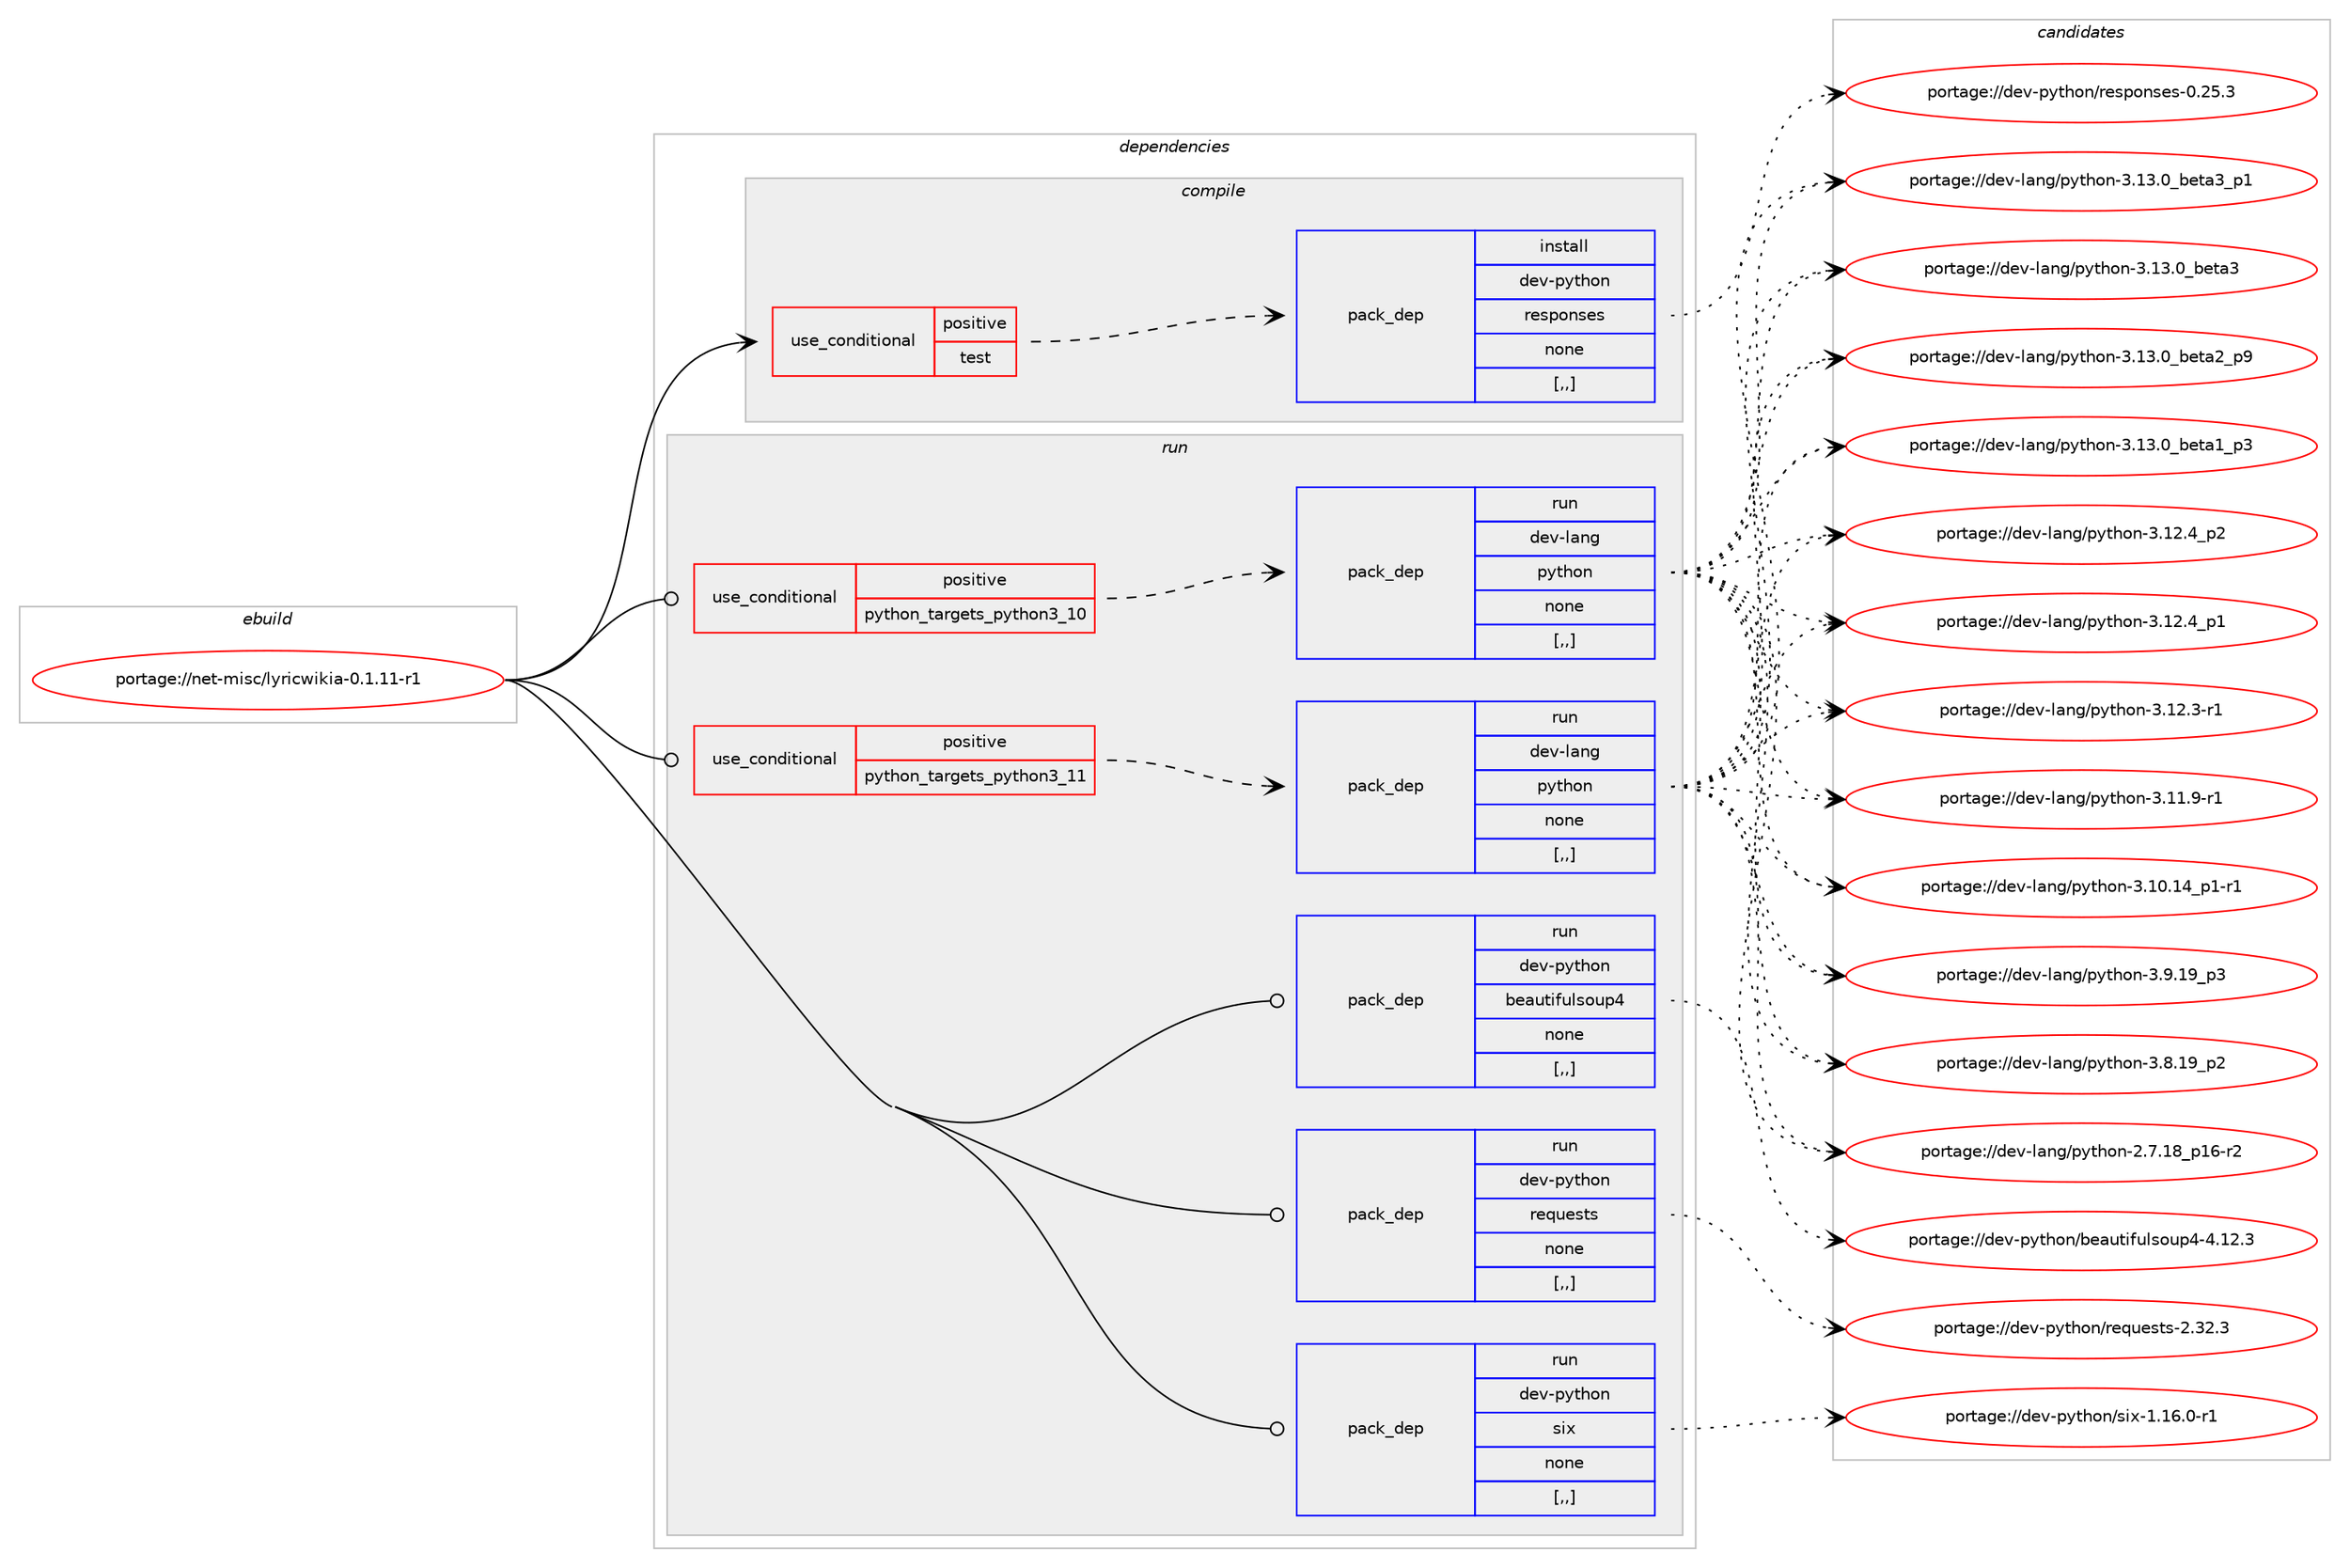 digraph prolog {

# *************
# Graph options
# *************

newrank=true;
concentrate=true;
compound=true;
graph [rankdir=LR,fontname=Helvetica,fontsize=10,ranksep=1.5];#, ranksep=2.5, nodesep=0.2];
edge  [arrowhead=vee];
node  [fontname=Helvetica,fontsize=10];

# **********
# The ebuild
# **********

subgraph cluster_leftcol {
color=gray;
rank=same;
label=<<i>ebuild</i>>;
id [label="portage://net-misc/lyricwikia-0.1.11-r1", color=red, width=4, href="../net-misc/lyricwikia-0.1.11-r1.svg"];
}

# ****************
# The dependencies
# ****************

subgraph cluster_midcol {
color=gray;
label=<<i>dependencies</i>>;
subgraph cluster_compile {
fillcolor="#eeeeee";
style=filled;
label=<<i>compile</i>>;
subgraph cond97375 {
dependency369384 [label=<<TABLE BORDER="0" CELLBORDER="1" CELLSPACING="0" CELLPADDING="4"><TR><TD ROWSPAN="3" CELLPADDING="10">use_conditional</TD></TR><TR><TD>positive</TD></TR><TR><TD>test</TD></TR></TABLE>>, shape=none, color=red];
subgraph pack269340 {
dependency369385 [label=<<TABLE BORDER="0" CELLBORDER="1" CELLSPACING="0" CELLPADDING="4" WIDTH="220"><TR><TD ROWSPAN="6" CELLPADDING="30">pack_dep</TD></TR><TR><TD WIDTH="110">install</TD></TR><TR><TD>dev-python</TD></TR><TR><TD>responses</TD></TR><TR><TD>none</TD></TR><TR><TD>[,,]</TD></TR></TABLE>>, shape=none, color=blue];
}
dependency369384:e -> dependency369385:w [weight=20,style="dashed",arrowhead="vee"];
}
id:e -> dependency369384:w [weight=20,style="solid",arrowhead="vee"];
}
subgraph cluster_compileandrun {
fillcolor="#eeeeee";
style=filled;
label=<<i>compile and run</i>>;
}
subgraph cluster_run {
fillcolor="#eeeeee";
style=filled;
label=<<i>run</i>>;
subgraph cond97376 {
dependency369386 [label=<<TABLE BORDER="0" CELLBORDER="1" CELLSPACING="0" CELLPADDING="4"><TR><TD ROWSPAN="3" CELLPADDING="10">use_conditional</TD></TR><TR><TD>positive</TD></TR><TR><TD>python_targets_python3_10</TD></TR></TABLE>>, shape=none, color=red];
subgraph pack269341 {
dependency369387 [label=<<TABLE BORDER="0" CELLBORDER="1" CELLSPACING="0" CELLPADDING="4" WIDTH="220"><TR><TD ROWSPAN="6" CELLPADDING="30">pack_dep</TD></TR><TR><TD WIDTH="110">run</TD></TR><TR><TD>dev-lang</TD></TR><TR><TD>python</TD></TR><TR><TD>none</TD></TR><TR><TD>[,,]</TD></TR></TABLE>>, shape=none, color=blue];
}
dependency369386:e -> dependency369387:w [weight=20,style="dashed",arrowhead="vee"];
}
id:e -> dependency369386:w [weight=20,style="solid",arrowhead="odot"];
subgraph cond97377 {
dependency369388 [label=<<TABLE BORDER="0" CELLBORDER="1" CELLSPACING="0" CELLPADDING="4"><TR><TD ROWSPAN="3" CELLPADDING="10">use_conditional</TD></TR><TR><TD>positive</TD></TR><TR><TD>python_targets_python3_11</TD></TR></TABLE>>, shape=none, color=red];
subgraph pack269342 {
dependency369389 [label=<<TABLE BORDER="0" CELLBORDER="1" CELLSPACING="0" CELLPADDING="4" WIDTH="220"><TR><TD ROWSPAN="6" CELLPADDING="30">pack_dep</TD></TR><TR><TD WIDTH="110">run</TD></TR><TR><TD>dev-lang</TD></TR><TR><TD>python</TD></TR><TR><TD>none</TD></TR><TR><TD>[,,]</TD></TR></TABLE>>, shape=none, color=blue];
}
dependency369388:e -> dependency369389:w [weight=20,style="dashed",arrowhead="vee"];
}
id:e -> dependency369388:w [weight=20,style="solid",arrowhead="odot"];
subgraph pack269343 {
dependency369390 [label=<<TABLE BORDER="0" CELLBORDER="1" CELLSPACING="0" CELLPADDING="4" WIDTH="220"><TR><TD ROWSPAN="6" CELLPADDING="30">pack_dep</TD></TR><TR><TD WIDTH="110">run</TD></TR><TR><TD>dev-python</TD></TR><TR><TD>beautifulsoup4</TD></TR><TR><TD>none</TD></TR><TR><TD>[,,]</TD></TR></TABLE>>, shape=none, color=blue];
}
id:e -> dependency369390:w [weight=20,style="solid",arrowhead="odot"];
subgraph pack269344 {
dependency369391 [label=<<TABLE BORDER="0" CELLBORDER="1" CELLSPACING="0" CELLPADDING="4" WIDTH="220"><TR><TD ROWSPAN="6" CELLPADDING="30">pack_dep</TD></TR><TR><TD WIDTH="110">run</TD></TR><TR><TD>dev-python</TD></TR><TR><TD>requests</TD></TR><TR><TD>none</TD></TR><TR><TD>[,,]</TD></TR></TABLE>>, shape=none, color=blue];
}
id:e -> dependency369391:w [weight=20,style="solid",arrowhead="odot"];
subgraph pack269345 {
dependency369392 [label=<<TABLE BORDER="0" CELLBORDER="1" CELLSPACING="0" CELLPADDING="4" WIDTH="220"><TR><TD ROWSPAN="6" CELLPADDING="30">pack_dep</TD></TR><TR><TD WIDTH="110">run</TD></TR><TR><TD>dev-python</TD></TR><TR><TD>six</TD></TR><TR><TD>none</TD></TR><TR><TD>[,,]</TD></TR></TABLE>>, shape=none, color=blue];
}
id:e -> dependency369392:w [weight=20,style="solid",arrowhead="odot"];
}
}

# **************
# The candidates
# **************

subgraph cluster_choices {
rank=same;
color=gray;
label=<<i>candidates</i>>;

subgraph choice269340 {
color=black;
nodesep=1;
choice100101118451121211161041111104711410111511211111011510111545484650534651 [label="portage://dev-python/responses-0.25.3", color=red, width=4,href="../dev-python/responses-0.25.3.svg"];
dependency369385:e -> choice100101118451121211161041111104711410111511211111011510111545484650534651:w [style=dotted,weight="100"];
}
subgraph choice269341 {
color=black;
nodesep=1;
choice10010111845108971101034711212111610411111045514649514648959810111697519511249 [label="portage://dev-lang/python-3.13.0_beta3_p1", color=red, width=4,href="../dev-lang/python-3.13.0_beta3_p1.svg"];
choice1001011184510897110103471121211161041111104551464951464895981011169751 [label="portage://dev-lang/python-3.13.0_beta3", color=red, width=4,href="../dev-lang/python-3.13.0_beta3.svg"];
choice10010111845108971101034711212111610411111045514649514648959810111697509511257 [label="portage://dev-lang/python-3.13.0_beta2_p9", color=red, width=4,href="../dev-lang/python-3.13.0_beta2_p9.svg"];
choice10010111845108971101034711212111610411111045514649514648959810111697499511251 [label="portage://dev-lang/python-3.13.0_beta1_p3", color=red, width=4,href="../dev-lang/python-3.13.0_beta1_p3.svg"];
choice100101118451089711010347112121116104111110455146495046529511250 [label="portage://dev-lang/python-3.12.4_p2", color=red, width=4,href="../dev-lang/python-3.12.4_p2.svg"];
choice100101118451089711010347112121116104111110455146495046529511249 [label="portage://dev-lang/python-3.12.4_p1", color=red, width=4,href="../dev-lang/python-3.12.4_p1.svg"];
choice100101118451089711010347112121116104111110455146495046514511449 [label="portage://dev-lang/python-3.12.3-r1", color=red, width=4,href="../dev-lang/python-3.12.3-r1.svg"];
choice100101118451089711010347112121116104111110455146494946574511449 [label="portage://dev-lang/python-3.11.9-r1", color=red, width=4,href="../dev-lang/python-3.11.9-r1.svg"];
choice100101118451089711010347112121116104111110455146494846495295112494511449 [label="portage://dev-lang/python-3.10.14_p1-r1", color=red, width=4,href="../dev-lang/python-3.10.14_p1-r1.svg"];
choice100101118451089711010347112121116104111110455146574649579511251 [label="portage://dev-lang/python-3.9.19_p3", color=red, width=4,href="../dev-lang/python-3.9.19_p3.svg"];
choice100101118451089711010347112121116104111110455146564649579511250 [label="portage://dev-lang/python-3.8.19_p2", color=red, width=4,href="../dev-lang/python-3.8.19_p2.svg"];
choice100101118451089711010347112121116104111110455046554649569511249544511450 [label="portage://dev-lang/python-2.7.18_p16-r2", color=red, width=4,href="../dev-lang/python-2.7.18_p16-r2.svg"];
dependency369387:e -> choice10010111845108971101034711212111610411111045514649514648959810111697519511249:w [style=dotted,weight="100"];
dependency369387:e -> choice1001011184510897110103471121211161041111104551464951464895981011169751:w [style=dotted,weight="100"];
dependency369387:e -> choice10010111845108971101034711212111610411111045514649514648959810111697509511257:w [style=dotted,weight="100"];
dependency369387:e -> choice10010111845108971101034711212111610411111045514649514648959810111697499511251:w [style=dotted,weight="100"];
dependency369387:e -> choice100101118451089711010347112121116104111110455146495046529511250:w [style=dotted,weight="100"];
dependency369387:e -> choice100101118451089711010347112121116104111110455146495046529511249:w [style=dotted,weight="100"];
dependency369387:e -> choice100101118451089711010347112121116104111110455146495046514511449:w [style=dotted,weight="100"];
dependency369387:e -> choice100101118451089711010347112121116104111110455146494946574511449:w [style=dotted,weight="100"];
dependency369387:e -> choice100101118451089711010347112121116104111110455146494846495295112494511449:w [style=dotted,weight="100"];
dependency369387:e -> choice100101118451089711010347112121116104111110455146574649579511251:w [style=dotted,weight="100"];
dependency369387:e -> choice100101118451089711010347112121116104111110455146564649579511250:w [style=dotted,weight="100"];
dependency369387:e -> choice100101118451089711010347112121116104111110455046554649569511249544511450:w [style=dotted,weight="100"];
}
subgraph choice269342 {
color=black;
nodesep=1;
choice10010111845108971101034711212111610411111045514649514648959810111697519511249 [label="portage://dev-lang/python-3.13.0_beta3_p1", color=red, width=4,href="../dev-lang/python-3.13.0_beta3_p1.svg"];
choice1001011184510897110103471121211161041111104551464951464895981011169751 [label="portage://dev-lang/python-3.13.0_beta3", color=red, width=4,href="../dev-lang/python-3.13.0_beta3.svg"];
choice10010111845108971101034711212111610411111045514649514648959810111697509511257 [label="portage://dev-lang/python-3.13.0_beta2_p9", color=red, width=4,href="../dev-lang/python-3.13.0_beta2_p9.svg"];
choice10010111845108971101034711212111610411111045514649514648959810111697499511251 [label="portage://dev-lang/python-3.13.0_beta1_p3", color=red, width=4,href="../dev-lang/python-3.13.0_beta1_p3.svg"];
choice100101118451089711010347112121116104111110455146495046529511250 [label="portage://dev-lang/python-3.12.4_p2", color=red, width=4,href="../dev-lang/python-3.12.4_p2.svg"];
choice100101118451089711010347112121116104111110455146495046529511249 [label="portage://dev-lang/python-3.12.4_p1", color=red, width=4,href="../dev-lang/python-3.12.4_p1.svg"];
choice100101118451089711010347112121116104111110455146495046514511449 [label="portage://dev-lang/python-3.12.3-r1", color=red, width=4,href="../dev-lang/python-3.12.3-r1.svg"];
choice100101118451089711010347112121116104111110455146494946574511449 [label="portage://dev-lang/python-3.11.9-r1", color=red, width=4,href="../dev-lang/python-3.11.9-r1.svg"];
choice100101118451089711010347112121116104111110455146494846495295112494511449 [label="portage://dev-lang/python-3.10.14_p1-r1", color=red, width=4,href="../dev-lang/python-3.10.14_p1-r1.svg"];
choice100101118451089711010347112121116104111110455146574649579511251 [label="portage://dev-lang/python-3.9.19_p3", color=red, width=4,href="../dev-lang/python-3.9.19_p3.svg"];
choice100101118451089711010347112121116104111110455146564649579511250 [label="portage://dev-lang/python-3.8.19_p2", color=red, width=4,href="../dev-lang/python-3.8.19_p2.svg"];
choice100101118451089711010347112121116104111110455046554649569511249544511450 [label="portage://dev-lang/python-2.7.18_p16-r2", color=red, width=4,href="../dev-lang/python-2.7.18_p16-r2.svg"];
dependency369389:e -> choice10010111845108971101034711212111610411111045514649514648959810111697519511249:w [style=dotted,weight="100"];
dependency369389:e -> choice1001011184510897110103471121211161041111104551464951464895981011169751:w [style=dotted,weight="100"];
dependency369389:e -> choice10010111845108971101034711212111610411111045514649514648959810111697509511257:w [style=dotted,weight="100"];
dependency369389:e -> choice10010111845108971101034711212111610411111045514649514648959810111697499511251:w [style=dotted,weight="100"];
dependency369389:e -> choice100101118451089711010347112121116104111110455146495046529511250:w [style=dotted,weight="100"];
dependency369389:e -> choice100101118451089711010347112121116104111110455146495046529511249:w [style=dotted,weight="100"];
dependency369389:e -> choice100101118451089711010347112121116104111110455146495046514511449:w [style=dotted,weight="100"];
dependency369389:e -> choice100101118451089711010347112121116104111110455146494946574511449:w [style=dotted,weight="100"];
dependency369389:e -> choice100101118451089711010347112121116104111110455146494846495295112494511449:w [style=dotted,weight="100"];
dependency369389:e -> choice100101118451089711010347112121116104111110455146574649579511251:w [style=dotted,weight="100"];
dependency369389:e -> choice100101118451089711010347112121116104111110455146564649579511250:w [style=dotted,weight="100"];
dependency369389:e -> choice100101118451089711010347112121116104111110455046554649569511249544511450:w [style=dotted,weight="100"];
}
subgraph choice269343 {
color=black;
nodesep=1;
choice100101118451121211161041111104798101971171161051021171081151111171125245524649504651 [label="portage://dev-python/beautifulsoup4-4.12.3", color=red, width=4,href="../dev-python/beautifulsoup4-4.12.3.svg"];
dependency369390:e -> choice100101118451121211161041111104798101971171161051021171081151111171125245524649504651:w [style=dotted,weight="100"];
}
subgraph choice269344 {
color=black;
nodesep=1;
choice100101118451121211161041111104711410111311710111511611545504651504651 [label="portage://dev-python/requests-2.32.3", color=red, width=4,href="../dev-python/requests-2.32.3.svg"];
dependency369391:e -> choice100101118451121211161041111104711410111311710111511611545504651504651:w [style=dotted,weight="100"];
}
subgraph choice269345 {
color=black;
nodesep=1;
choice1001011184511212111610411111047115105120454946495446484511449 [label="portage://dev-python/six-1.16.0-r1", color=red, width=4,href="../dev-python/six-1.16.0-r1.svg"];
dependency369392:e -> choice1001011184511212111610411111047115105120454946495446484511449:w [style=dotted,weight="100"];
}
}

}
